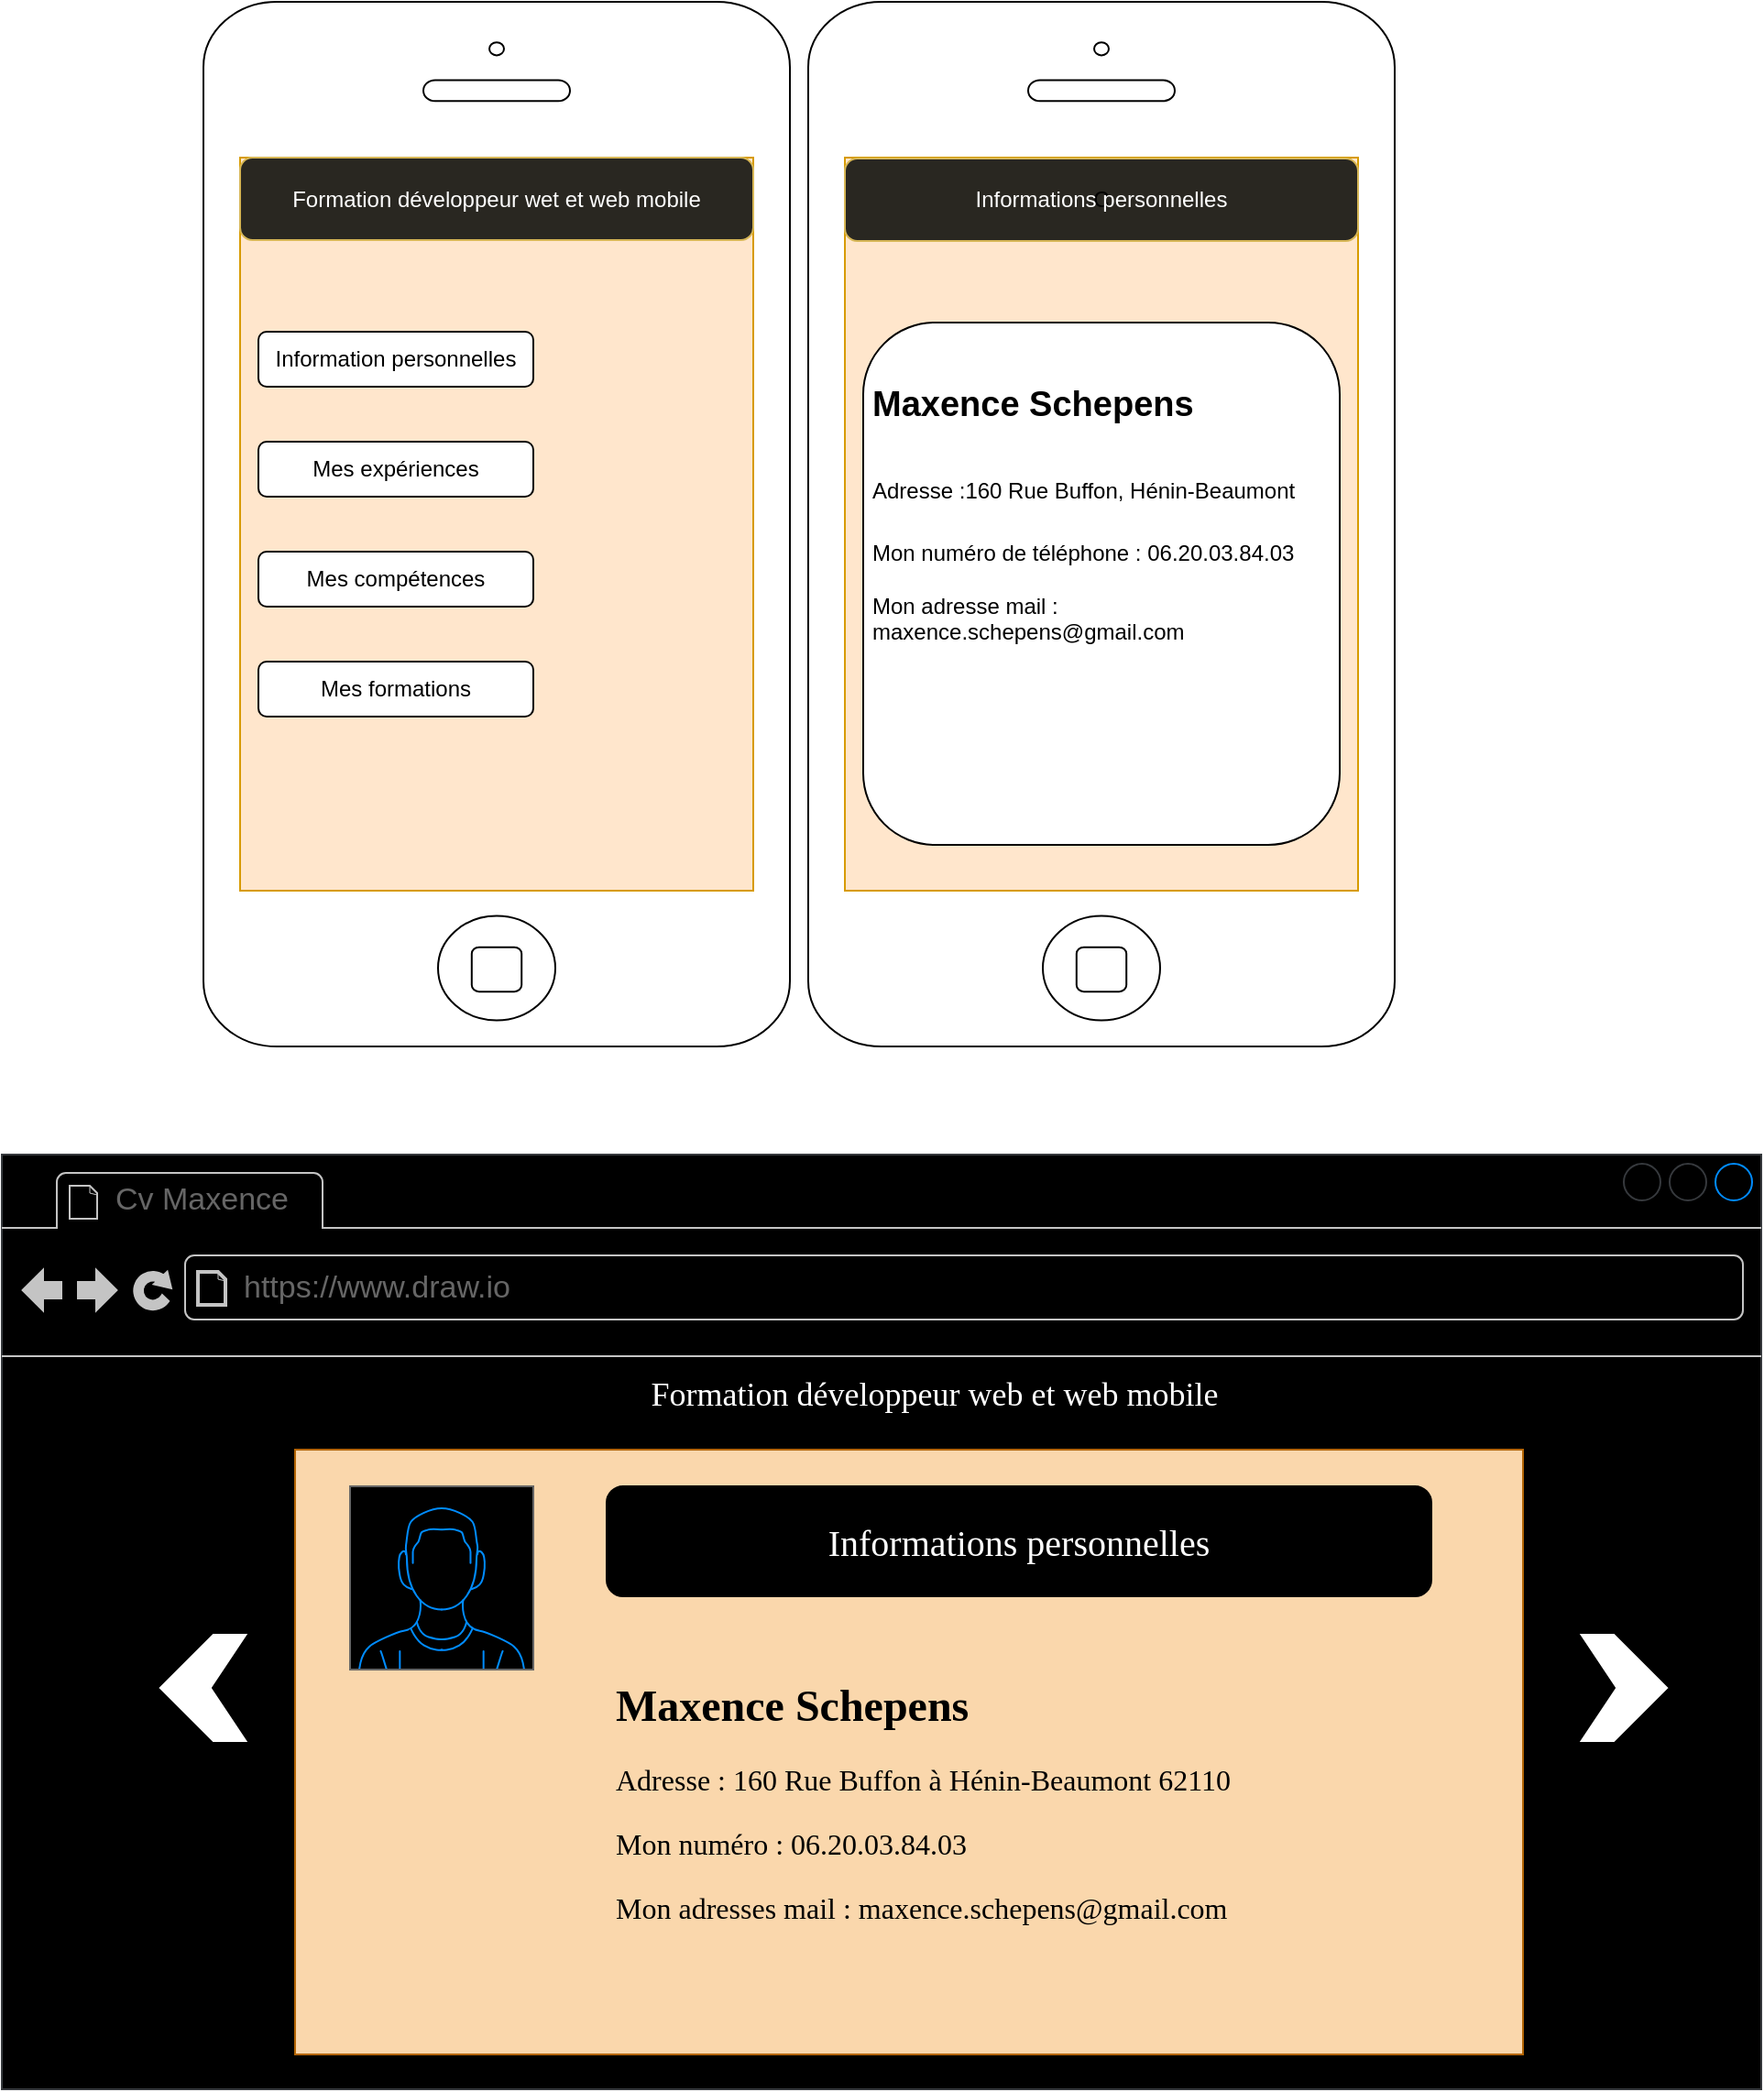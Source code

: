 <mxfile version="14.0.1" type="github"><diagram id="fCyaae1cElMMsjSy95Rw" name="Page-1"><mxGraphModel dx="1038" dy="580" grid="1" gridSize="10" guides="1" tooltips="1" connect="1" arrows="1" fold="1" page="1" pageScale="1" pageWidth="827" pageHeight="1169" math="0" shadow="0"><root><mxCell id="0"/><mxCell id="1" parent="0"/><mxCell id="imNTwnO8bi6LWlsuWYRr-12" value="" style="html=1;verticalLabelPosition=bottom;labelBackgroundColor=#ffffff;verticalAlign=top;shadow=0;dashed=0;strokeWidth=1;shape=mxgraph.ios7.misc.iphone;" vertex="1" parent="1"><mxGeometry x="290" y="30" width="320" height="570" as="geometry"/></mxCell><mxCell id="imNTwnO8bi6LWlsuWYRr-21" value="" style="rounded=0;whiteSpace=wrap;html=1;fillColor=#ffe6cc;strokeColor=#d79b00;" vertex="1" parent="1"><mxGeometry x="310" y="115" width="280" height="400" as="geometry"/></mxCell><mxCell id="imNTwnO8bi6LWlsuWYRr-25" value="" style="rounded=1;whiteSpace=wrap;html=1;strokeColor=#d6b656;fillColor=#292721;" vertex="1" parent="1"><mxGeometry x="310" y="115" width="280" height="45" as="geometry"/></mxCell><mxCell id="imNTwnO8bi6LWlsuWYRr-26" value="Formation développeur wet et web mobile" style="text;html=1;align=center;verticalAlign=middle;whiteSpace=wrap;rounded=0;fontColor=#FFFFFF;" vertex="1" parent="1"><mxGeometry x="320" y="128" width="260" height="20" as="geometry"/></mxCell><mxCell id="imNTwnO8bi6LWlsuWYRr-28" value="" style="rounded=1;whiteSpace=wrap;html=1;" vertex="1" parent="1"><mxGeometry x="320" y="210" width="150" height="30" as="geometry"/></mxCell><mxCell id="imNTwnO8bi6LWlsuWYRr-29" value="" style="rounded=1;whiteSpace=wrap;html=1;" vertex="1" parent="1"><mxGeometry x="320" y="270" width="150" height="30" as="geometry"/></mxCell><mxCell id="imNTwnO8bi6LWlsuWYRr-30" value="" style="rounded=1;whiteSpace=wrap;html=1;" vertex="1" parent="1"><mxGeometry x="320" y="330" width="150" height="30" as="geometry"/></mxCell><mxCell id="imNTwnO8bi6LWlsuWYRr-31" value="Mes formations" style="rounded=1;whiteSpace=wrap;html=1;" vertex="1" parent="1"><mxGeometry x="320" y="390" width="150" height="30" as="geometry"/></mxCell><mxCell id="imNTwnO8bi6LWlsuWYRr-33" value="Information personnelles" style="text;html=1;strokeColor=none;fillColor=none;align=center;verticalAlign=middle;whiteSpace=wrap;rounded=0;" vertex="1" parent="1"><mxGeometry x="320" y="215" width="150" height="20" as="geometry"/></mxCell><mxCell id="imNTwnO8bi6LWlsuWYRr-34" value="Mes expériences" style="text;html=1;strokeColor=none;fillColor=none;align=center;verticalAlign=middle;whiteSpace=wrap;rounded=0;" vertex="1" parent="1"><mxGeometry x="320" y="275" width="150" height="20" as="geometry"/></mxCell><mxCell id="imNTwnO8bi6LWlsuWYRr-35" value="Mes compétences" style="text;html=1;strokeColor=none;fillColor=none;align=center;verticalAlign=middle;whiteSpace=wrap;rounded=0;" vertex="1" parent="1"><mxGeometry x="320" y="335" width="150" height="20" as="geometry"/></mxCell><mxCell id="imNTwnO8bi6LWlsuWYRr-37" value="" style="html=1;verticalLabelPosition=bottom;labelBackgroundColor=#ffffff;verticalAlign=top;shadow=0;dashed=0;strokeWidth=1;shape=mxgraph.ios7.misc.iphone;" vertex="1" parent="1"><mxGeometry x="620" y="30" width="320" height="570" as="geometry"/></mxCell><mxCell id="imNTwnO8bi6LWlsuWYRr-38" value="" style="rounded=0;whiteSpace=wrap;html=1;fillColor=#ffe6cc;strokeColor=#d79b00;" vertex="1" parent="1"><mxGeometry x="640" y="115" width="280" height="400" as="geometry"/></mxCell><mxCell id="imNTwnO8bi6LWlsuWYRr-39" value="C&lt;span style=&quot;color: rgba(0 , 0 , 0 , 0) ; font-family: monospace ; font-size: 0px&quot;&gt;%3CmxGraphModel%3E%3Croot%3E%3CmxCell%20id%3D%220%22%2F%3E%3CmxCell%20id%3D%221%22%20parent%3D%220%22%2F%3E%3CmxCell%20id%3D%222%22%20value%3D%22Formation%20d%C3%A9veloppeur%20wet%20et%20web%20mobile%22%20style%3D%22text%3Bhtml%3D1%3Balign%3Dcenter%3BverticalAlign%3Dmiddle%3BwhiteSpace%3Dwrap%3Brounded%3D0%3BfontColor%3D%23FFFFFF%3B%22%20vertex%3D%221%22%20parent%3D%221%22%3E%3CmxGeometry%20x%3D%22320%22%20y%3D%22128%22%20width%3D%22260%22%20height%3D%2220%22%20as%3D%22geometry%22%2F%3E%3C%2FmxCell%3E%3C%2Froot%3E%3C%2FmxGraphModel%3E&lt;/span&gt;" style="rounded=1;whiteSpace=wrap;html=1;strokeColor=#d6b656;fillColor=#292721;" vertex="1" parent="1"><mxGeometry x="640" y="115.5" width="280" height="45" as="geometry"/></mxCell><mxCell id="imNTwnO8bi6LWlsuWYRr-41" value="Informations personnelles" style="text;html=1;align=center;verticalAlign=middle;whiteSpace=wrap;rounded=0;fontColor=#FFFFFF;" vertex="1" parent="1"><mxGeometry x="650" y="127.5" width="260" height="20" as="geometry"/></mxCell><mxCell id="imNTwnO8bi6LWlsuWYRr-43" value="" style="rounded=1;whiteSpace=wrap;html=1;" vertex="1" parent="1"><mxGeometry x="650" y="205" width="260" height="285" as="geometry"/></mxCell><mxCell id="imNTwnO8bi6LWlsuWYRr-44" value="&lt;h1&gt;&lt;span&gt;&lt;font style=&quot;font-size: 19px&quot;&gt;Maxence Schepens&lt;/font&gt;&lt;/span&gt;&lt;/h1&gt;&lt;h1&gt;&lt;span style=&quot;font-size: 12px ; font-weight: 400&quot;&gt;Adresse :160 Rue Buffon, Hénin-Beaumont&lt;/span&gt;&lt;/h1&gt;&lt;div&gt;&lt;span style=&quot;font-size: 12px ; font-weight: 400&quot;&gt;Mon numéro de téléphone : 06.20.03.84.03&lt;/span&gt;&lt;/div&gt;&lt;div&gt;&lt;span style=&quot;font-size: 12px ; font-weight: 400&quot;&gt;&lt;br&gt;&lt;/span&gt;&lt;/div&gt;&lt;div&gt;&lt;span style=&quot;font-size: 12px ; font-weight: 400&quot;&gt;Mon adresse mail : maxence.schepens@gmail.com&lt;/span&gt;&lt;/div&gt;&lt;h1&gt;&amp;nbsp;&lt;/h1&gt;" style="text;html=1;strokeColor=none;fillColor=none;spacing=5;spacingTop=-20;whiteSpace=wrap;overflow=hidden;rounded=0;fontColor=#000000;" vertex="1" parent="1"><mxGeometry x="650" y="227.5" width="260" height="235" as="geometry"/></mxCell><mxCell id="imNTwnO8bi6LWlsuWYRr-47" value="" style="strokeWidth=1;shadow=0;dashed=0;align=center;html=1;shape=mxgraph.mockup.containers.browserWindow;rSize=0;strokeColor=#36393d;strokeColor2=#008cff;strokeColor3=#c4c4c4;mainText=,;recursiveResize=0;fillColor=#000000;" vertex="1" parent="1"><mxGeometry x="180" y="659" width="960" height="510" as="geometry"/></mxCell><mxCell id="imNTwnO8bi6LWlsuWYRr-48" value="Cv Maxence" style="strokeWidth=1;shadow=0;dashed=0;align=center;html=1;shape=mxgraph.mockup.containers.anchor;fontSize=17;fontColor=#666666;align=left;" vertex="1" parent="imNTwnO8bi6LWlsuWYRr-47"><mxGeometry x="60" y="12" width="100" height="26" as="geometry"/></mxCell><mxCell id="imNTwnO8bi6LWlsuWYRr-49" value="https://www.draw.io" style="strokeWidth=1;shadow=0;dashed=0;align=center;html=1;shape=mxgraph.mockup.containers.anchor;rSize=0;fontSize=17;fontColor=#666666;align=left;" vertex="1" parent="imNTwnO8bi6LWlsuWYRr-47"><mxGeometry x="130" y="60" width="250" height="26" as="geometry"/></mxCell><mxCell id="imNTwnO8bi6LWlsuWYRr-57" value="" style="html=1;shadow=0;dashed=0;align=center;verticalAlign=middle;shape=mxgraph.arrows2.arrow;dy=0;dx=30;notch=20;" vertex="1" parent="imNTwnO8bi6LWlsuWYRr-47"><mxGeometry x="860" y="261" width="50" height="60" as="geometry"/></mxCell><mxCell id="imNTwnO8bi6LWlsuWYRr-58" value="" style="html=1;shadow=0;dashed=0;align=center;verticalAlign=middle;shape=mxgraph.arrows2.arrow;dy=0;dx=30;notch=20;direction=west;" vertex="1" parent="imNTwnO8bi6LWlsuWYRr-47"><mxGeometry x="85" y="261" width="50" height="60" as="geometry"/></mxCell><mxCell id="imNTwnO8bi6LWlsuWYRr-63" value="&lt;font style=&quot;font-size: 18px&quot;&gt;Formation développeur web et web mobile&lt;/font&gt;" style="text;html=1;strokeColor=none;fillColor=none;align=center;verticalAlign=middle;whiteSpace=wrap;rounded=0;fontColor=#FFFFFF;fontFamily=Comic Sans MS;" vertex="1" parent="imNTwnO8bi6LWlsuWYRr-47"><mxGeometry x="234" y="121" width="550" height="20" as="geometry"/></mxCell><mxCell id="imNTwnO8bi6LWlsuWYRr-61" value="" style="rounded=0;whiteSpace=wrap;html=1;fillColor=#fad7ac;strokeColor=#b46504;" vertex="1" parent="1"><mxGeometry x="340" y="820" width="670" height="330" as="geometry"/></mxCell><mxCell id="imNTwnO8bi6LWlsuWYRr-65" value="" style="verticalLabelPosition=bottom;shadow=0;dashed=0;align=center;html=1;verticalAlign=top;strokeWidth=1;shape=mxgraph.mockup.containers.userMale;strokeColor=#666666;strokeColor2=#008cff;fillColor=#000000;fontFamily=Comic Sans MS;fontColor=#FFFFFF;" vertex="1" parent="1"><mxGeometry x="370" y="840" width="100" height="100" as="geometry"/></mxCell><mxCell id="imNTwnO8bi6LWlsuWYRr-66" value="" style="rounded=1;whiteSpace=wrap;html=1;fillColor=#000000;fontFamily=Comic Sans MS;fontColor=#FFFFFF;" vertex="1" parent="1"><mxGeometry x="510" y="840" width="450" height="60" as="geometry"/></mxCell><mxCell id="imNTwnO8bi6LWlsuWYRr-67" value="&lt;font style=&quot;font-size: 20px&quot;&gt;Informations personnelles&lt;/font&gt;" style="text;html=1;strokeColor=none;fillColor=none;align=center;verticalAlign=middle;whiteSpace=wrap;rounded=0;fontFamily=Comic Sans MS;fontColor=#FFFFFF;" vertex="1" parent="1"><mxGeometry x="520" y="850" width="430" height="40" as="geometry"/></mxCell><mxCell id="imNTwnO8bi6LWlsuWYRr-68" value="&lt;h1&gt;Maxence Schepens&lt;/h1&gt;&lt;p style=&quot;font-size: 16px&quot;&gt;Adresse : 160 Rue Buffon à Hénin-Beaumont 62110&lt;/p&gt;&lt;p style=&quot;font-size: 16px&quot;&gt;Mon numéro : 06.20.03.84.03&lt;/p&gt;&lt;p style=&quot;font-size: 16px&quot;&gt;Mon adresses mail : maxence.schepens@gmail.com&lt;/p&gt;&lt;p style=&quot;font-size: 16px&quot;&gt;&lt;br&gt;&lt;/p&gt;" style="text;html=1;strokeColor=none;fillColor=none;spacing=5;spacingTop=-20;whiteSpace=wrap;overflow=hidden;rounded=0;fontFamily=Comic Sans MS;" vertex="1" parent="1"><mxGeometry x="510" y="940" width="450" height="205" as="geometry"/></mxCell></root></mxGraphModel></diagram></mxfile>